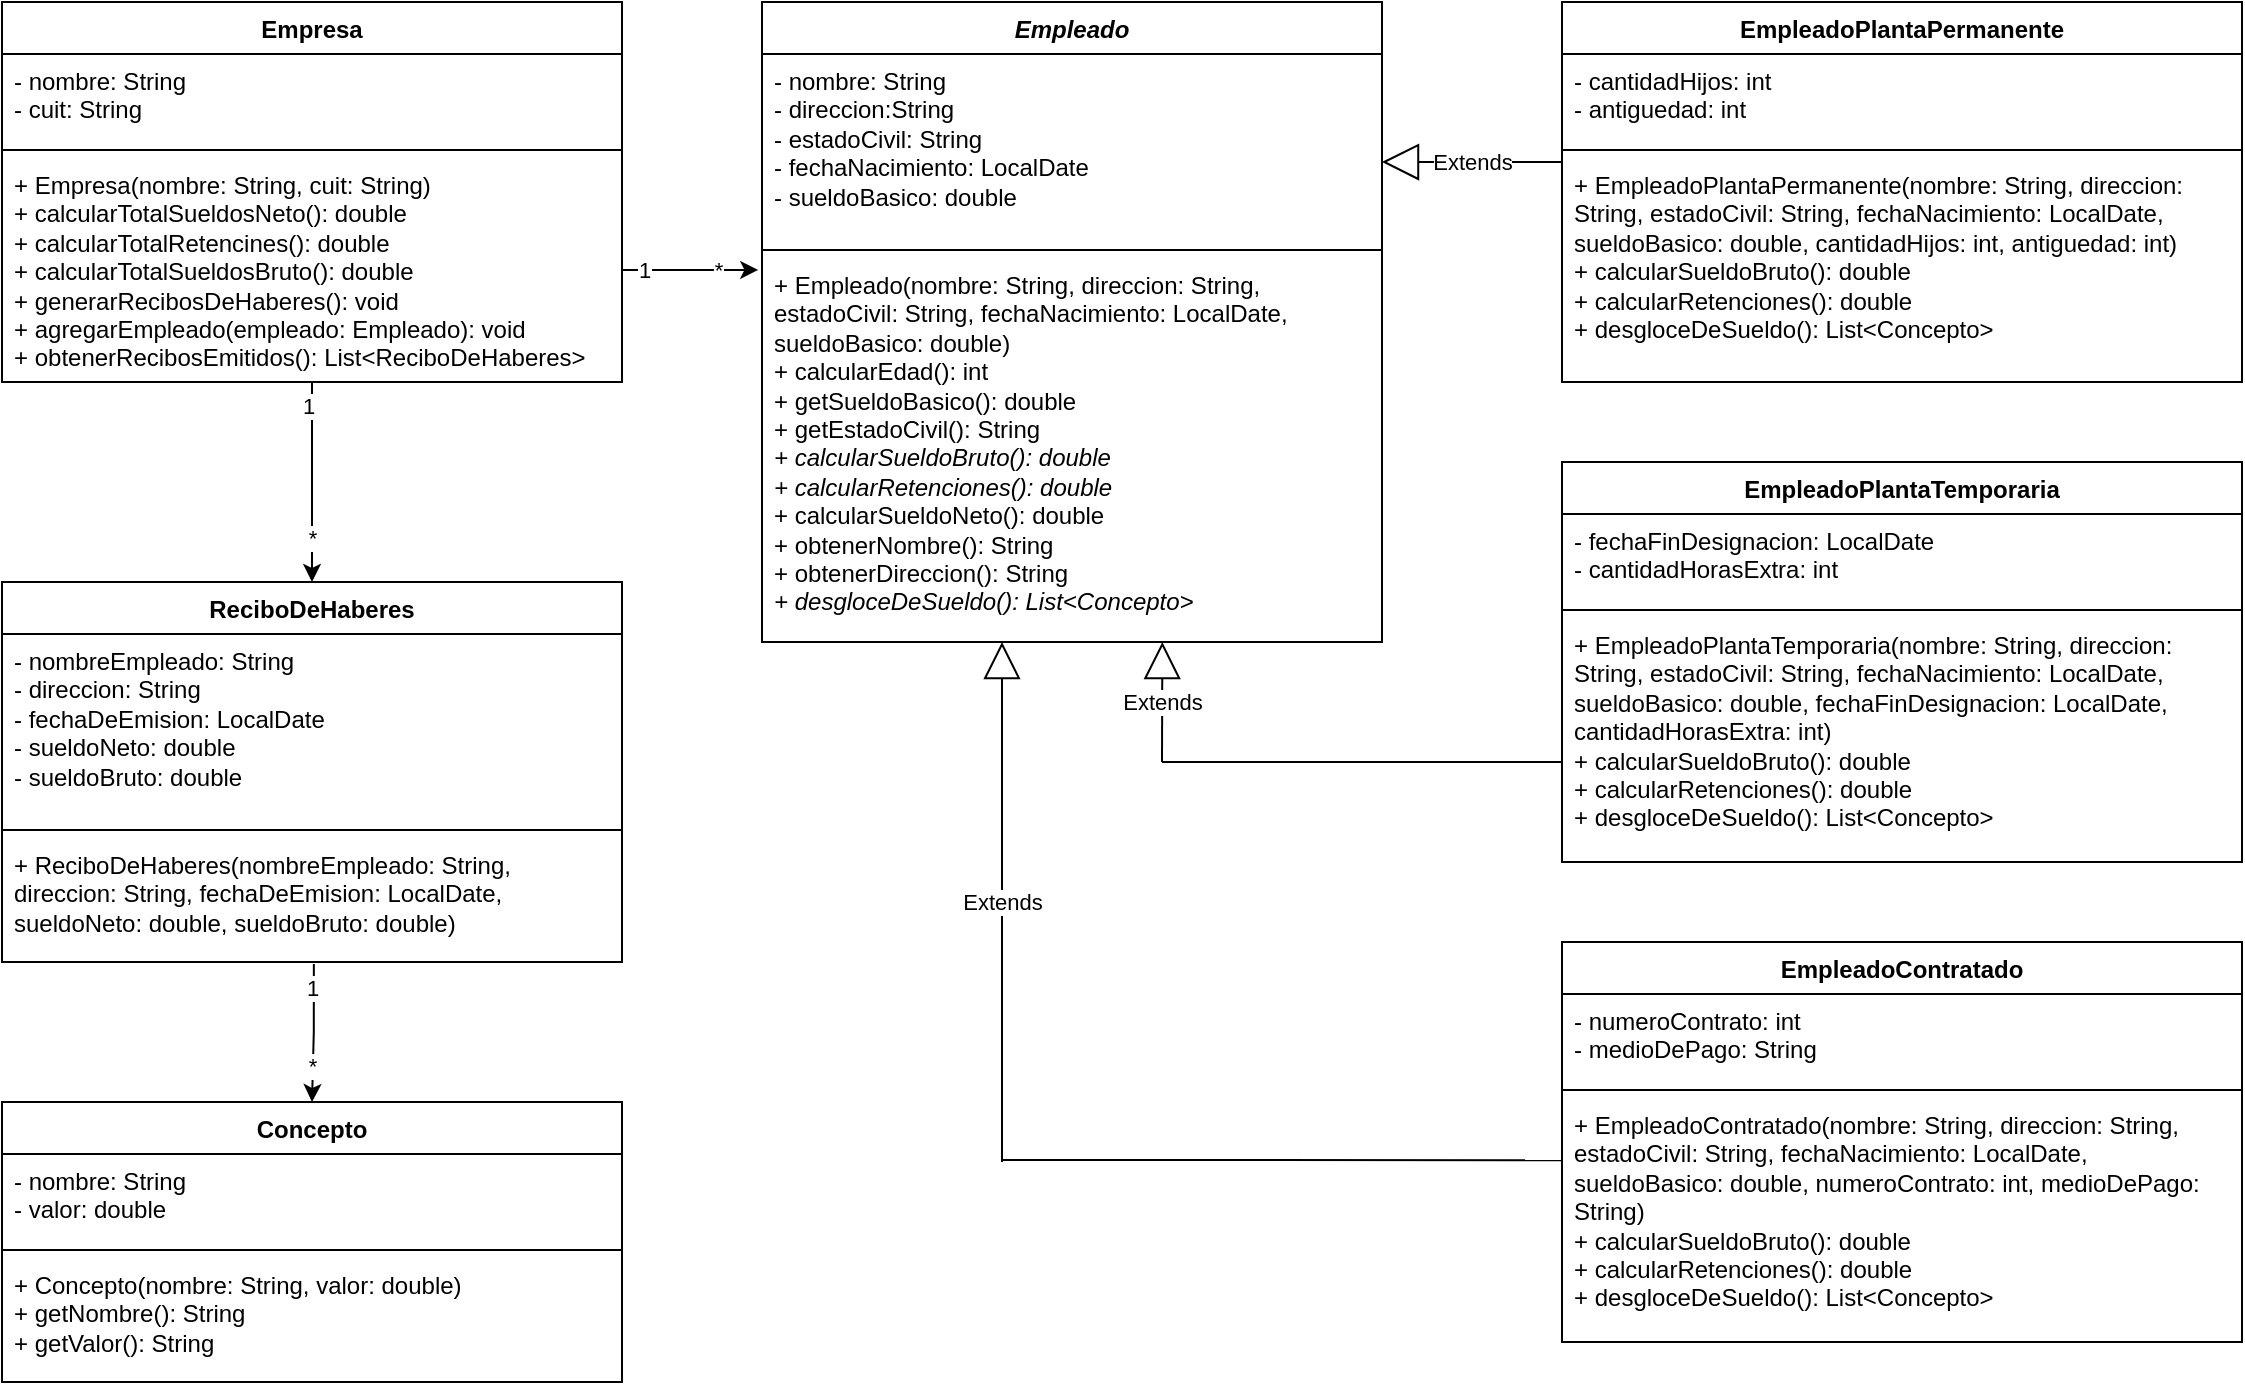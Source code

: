 <mxfile version="26.1.3">
  <diagram name="Page-1" id="c4acf3e9-155e-7222-9cf6-157b1a14988f">
    <mxGraphModel dx="2314" dy="738" grid="1" gridSize="10" guides="1" tooltips="1" connect="1" arrows="1" fold="1" page="1" pageScale="1" pageWidth="1169" pageHeight="827" background="none" math="0" shadow="0">
      <root>
        <mxCell id="0" />
        <mxCell id="1" parent="0" />
        <mxCell id="qmLZUaeu7Fw5jt_uBB8d-35" value="" style="edgeStyle=orthogonalEdgeStyle;rounded=0;orthogonalLoop=1;jettySize=auto;html=1;" edge="1" parent="1" source="qmLZUaeu7Fw5jt_uBB8d-1" target="qmLZUaeu7Fw5jt_uBB8d-26">
          <mxGeometry relative="1" as="geometry" />
        </mxCell>
        <mxCell id="qmLZUaeu7Fw5jt_uBB8d-55" value="1" style="edgeLabel;html=1;align=center;verticalAlign=middle;resizable=0;points=[];" vertex="1" connectable="0" parent="qmLZUaeu7Fw5jt_uBB8d-35">
          <mxGeometry x="-0.76" y="-2" relative="1" as="geometry">
            <mxPoint as="offset" />
          </mxGeometry>
        </mxCell>
        <mxCell id="qmLZUaeu7Fw5jt_uBB8d-56" value="*" style="edgeLabel;html=1;align=center;verticalAlign=middle;resizable=0;points=[];" vertex="1" connectable="0" parent="qmLZUaeu7Fw5jt_uBB8d-35">
          <mxGeometry x="0.554" relative="1" as="geometry">
            <mxPoint as="offset" />
          </mxGeometry>
        </mxCell>
        <mxCell id="qmLZUaeu7Fw5jt_uBB8d-1" value="Empresa" style="swimlane;fontStyle=1;align=center;verticalAlign=top;childLayout=stackLayout;horizontal=1;startSize=26;horizontalStack=0;resizeParent=1;resizeParentMax=0;resizeLast=0;collapsible=1;marginBottom=0;whiteSpace=wrap;html=1;" vertex="1" parent="1">
          <mxGeometry x="20" y="20" width="310" height="190" as="geometry">
            <mxRectangle x="20" y="20" width="90" height="30" as="alternateBounds" />
          </mxGeometry>
        </mxCell>
        <mxCell id="qmLZUaeu7Fw5jt_uBB8d-2" value="- nombre: String&lt;div&gt;- cuit: String&lt;/div&gt;" style="text;strokeColor=none;fillColor=none;align=left;verticalAlign=top;spacingLeft=4;spacingRight=4;overflow=hidden;rotatable=0;points=[[0,0.5],[1,0.5]];portConstraint=eastwest;whiteSpace=wrap;html=1;" vertex="1" parent="qmLZUaeu7Fw5jt_uBB8d-1">
          <mxGeometry y="26" width="310" height="44" as="geometry" />
        </mxCell>
        <mxCell id="qmLZUaeu7Fw5jt_uBB8d-3" value="" style="line;strokeWidth=1;fillColor=none;align=left;verticalAlign=middle;spacingTop=-1;spacingLeft=3;spacingRight=3;rotatable=0;labelPosition=right;points=[];portConstraint=eastwest;strokeColor=inherit;" vertex="1" parent="qmLZUaeu7Fw5jt_uBB8d-1">
          <mxGeometry y="70" width="310" height="8" as="geometry" />
        </mxCell>
        <mxCell id="qmLZUaeu7Fw5jt_uBB8d-4" value="&lt;div&gt;+ Empresa(nombre: String, cuit: String)&lt;/div&gt;+ calcularTotalSueldosNeto(): double&lt;div&gt;+ calcularTotalRetencines(): double&lt;/div&gt;&lt;div&gt;+ calcularTotalSueldosBruto(): double&lt;/div&gt;&lt;div&gt;+ generarRecibosDeHaberes(): void&lt;/div&gt;&lt;div&gt;+ agregarEmpleado(empleado: Empleado): void&lt;/div&gt;&lt;div&gt;+ obtenerRecibosEmitidos(): List&amp;lt;ReciboDeHaberes&amp;gt;&lt;/div&gt;" style="text;strokeColor=none;fillColor=none;align=left;verticalAlign=top;spacingLeft=4;spacingRight=4;overflow=hidden;rotatable=0;points=[[0,0.5],[1,0.5]];portConstraint=eastwest;whiteSpace=wrap;html=1;" vertex="1" parent="qmLZUaeu7Fw5jt_uBB8d-1">
          <mxGeometry y="78" width="310" height="112" as="geometry" />
        </mxCell>
        <mxCell id="qmLZUaeu7Fw5jt_uBB8d-6" value="&lt;i&gt;Empleado&lt;/i&gt;" style="swimlane;fontStyle=1;align=center;verticalAlign=top;childLayout=stackLayout;horizontal=1;startSize=26;horizontalStack=0;resizeParent=1;resizeParentMax=0;resizeLast=0;collapsible=1;marginBottom=0;whiteSpace=wrap;html=1;" vertex="1" parent="1">
          <mxGeometry x="400" y="20" width="310" height="320" as="geometry" />
        </mxCell>
        <mxCell id="qmLZUaeu7Fw5jt_uBB8d-7" value="- nombre: String&lt;div&gt;- direccion:String&lt;/div&gt;&lt;div&gt;- estadoCivil: String&lt;/div&gt;&lt;div&gt;- fechaNacimiento: LocalDate&lt;/div&gt;&lt;div&gt;- sueldoBasico: double&lt;/div&gt;" style="text;strokeColor=none;fillColor=none;align=left;verticalAlign=top;spacingLeft=4;spacingRight=4;overflow=hidden;rotatable=0;points=[[0,0.5],[1,0.5]];portConstraint=eastwest;whiteSpace=wrap;html=1;" vertex="1" parent="qmLZUaeu7Fw5jt_uBB8d-6">
          <mxGeometry y="26" width="310" height="94" as="geometry" />
        </mxCell>
        <mxCell id="qmLZUaeu7Fw5jt_uBB8d-8" value="" style="line;strokeWidth=1;fillColor=none;align=left;verticalAlign=middle;spacingTop=-1;spacingLeft=3;spacingRight=3;rotatable=0;labelPosition=right;points=[];portConstraint=eastwest;strokeColor=inherit;" vertex="1" parent="qmLZUaeu7Fw5jt_uBB8d-6">
          <mxGeometry y="120" width="310" height="8" as="geometry" />
        </mxCell>
        <mxCell id="qmLZUaeu7Fw5jt_uBB8d-9" value="&lt;div&gt;+ Empleado(nombre: String, direccion: String, estadoCivil: String, fechaNacimiento: LocalDate, sueldoBasico: double)&lt;/div&gt;&lt;div&gt;+ calcularEdad(): int&lt;/div&gt;&lt;div&gt;+ getSueldoBasico(): double&lt;/div&gt;&lt;div&gt;+ getEstadoCivil(): String&lt;/div&gt;&lt;div&gt;&lt;i&gt;+ calcularSueldoBruto(): double&lt;/i&gt;&lt;/div&gt;&lt;div&gt;&lt;i&gt;+ calcularRetenciones(): double&lt;/i&gt;&lt;/div&gt;&lt;div&gt;+ calcularSueldoNeto(): double&lt;/div&gt;&lt;div&gt;+ obtenerNombre(): String&lt;/div&gt;&lt;div&gt;+ obtenerDireccion(): String&lt;/div&gt;&lt;div&gt;&lt;i&gt;+ desgloceDeSueldo(): List&amp;lt;Concepto&amp;gt;&lt;/i&gt;&lt;/div&gt;" style="text;strokeColor=none;fillColor=none;align=left;verticalAlign=top;spacingLeft=4;spacingRight=4;overflow=hidden;rotatable=0;points=[[0,0.5],[1,0.5]];portConstraint=eastwest;whiteSpace=wrap;html=1;" vertex="1" parent="qmLZUaeu7Fw5jt_uBB8d-6">
          <mxGeometry y="128" width="310" height="192" as="geometry" />
        </mxCell>
        <mxCell id="qmLZUaeu7Fw5jt_uBB8d-10" value="EmpleadoPlantaPermanente" style="swimlane;fontStyle=1;align=center;verticalAlign=top;childLayout=stackLayout;horizontal=1;startSize=26;horizontalStack=0;resizeParent=1;resizeParentMax=0;resizeLast=0;collapsible=1;marginBottom=0;whiteSpace=wrap;html=1;" vertex="1" parent="1">
          <mxGeometry x="800" y="20" width="340" height="190" as="geometry" />
        </mxCell>
        <mxCell id="qmLZUaeu7Fw5jt_uBB8d-11" value="- cantidadHijos: int&lt;div&gt;- antiguedad: int&lt;/div&gt;" style="text;strokeColor=none;fillColor=none;align=left;verticalAlign=top;spacingLeft=4;spacingRight=4;overflow=hidden;rotatable=0;points=[[0,0.5],[1,0.5]];portConstraint=eastwest;whiteSpace=wrap;html=1;" vertex="1" parent="qmLZUaeu7Fw5jt_uBB8d-10">
          <mxGeometry y="26" width="340" height="44" as="geometry" />
        </mxCell>
        <mxCell id="qmLZUaeu7Fw5jt_uBB8d-12" value="" style="line;strokeWidth=1;fillColor=none;align=left;verticalAlign=middle;spacingTop=-1;spacingLeft=3;spacingRight=3;rotatable=0;labelPosition=right;points=[];portConstraint=eastwest;strokeColor=inherit;" vertex="1" parent="qmLZUaeu7Fw5jt_uBB8d-10">
          <mxGeometry y="70" width="340" height="8" as="geometry" />
        </mxCell>
        <mxCell id="qmLZUaeu7Fw5jt_uBB8d-13" value="&lt;div&gt;+ EmpleadoPlantaPermanente(nombre: String, direccion: String, estadoCivil: String, fechaNacimiento: LocalDate, sueldoBasico: double, cantidadHijos: int, antiguedad: int)&lt;/div&gt;&lt;div&gt;&lt;span style=&quot;background-color: transparent; color: light-dark(rgb(0, 0, 0), rgb(255, 255, 255));&quot;&gt;+ calcularSueldoBruto(): double&lt;/span&gt;&lt;/div&gt;&lt;div&gt;+ calcularRetenciones(): double&lt;/div&gt;&lt;div&gt;+ desgloceDeSueldo(): List&amp;lt;Concepto&amp;gt;&lt;/div&gt;" style="text;strokeColor=none;fillColor=none;align=left;verticalAlign=top;spacingLeft=4;spacingRight=4;overflow=hidden;rotatable=0;points=[[0,0.5],[1,0.5]];portConstraint=eastwest;whiteSpace=wrap;html=1;" vertex="1" parent="qmLZUaeu7Fw5jt_uBB8d-10">
          <mxGeometry y="78" width="340" height="112" as="geometry" />
        </mxCell>
        <mxCell id="qmLZUaeu7Fw5jt_uBB8d-14" value="EmpleadoPlantaTemporaria" style="swimlane;fontStyle=1;align=center;verticalAlign=top;childLayout=stackLayout;horizontal=1;startSize=26;horizontalStack=0;resizeParent=1;resizeParentMax=0;resizeLast=0;collapsible=1;marginBottom=0;whiteSpace=wrap;html=1;" vertex="1" parent="1">
          <mxGeometry x="800" y="250" width="340" height="200" as="geometry" />
        </mxCell>
        <mxCell id="qmLZUaeu7Fw5jt_uBB8d-15" value="- fechaFinDesignacion: LocalDate&lt;div&gt;- cantidadHorasExtra: int&lt;/div&gt;" style="text;strokeColor=none;fillColor=none;align=left;verticalAlign=top;spacingLeft=4;spacingRight=4;overflow=hidden;rotatable=0;points=[[0,0.5],[1,0.5]];portConstraint=eastwest;whiteSpace=wrap;html=1;" vertex="1" parent="qmLZUaeu7Fw5jt_uBB8d-14">
          <mxGeometry y="26" width="340" height="44" as="geometry" />
        </mxCell>
        <mxCell id="qmLZUaeu7Fw5jt_uBB8d-16" value="" style="line;strokeWidth=1;fillColor=none;align=left;verticalAlign=middle;spacingTop=-1;spacingLeft=3;spacingRight=3;rotatable=0;labelPosition=right;points=[];portConstraint=eastwest;strokeColor=inherit;" vertex="1" parent="qmLZUaeu7Fw5jt_uBB8d-14">
          <mxGeometry y="70" width="340" height="8" as="geometry" />
        </mxCell>
        <mxCell id="qmLZUaeu7Fw5jt_uBB8d-17" value="&lt;div&gt;+ EmpleadoPlantaTemporaria(nombre: String, direccion: String, estadoCivil: String, fechaNacimiento: LocalDate, sueldoBasico: double, fechaFinDesignacion: LocalDate, cantidadHorasExtra: int)&lt;/div&gt;&lt;div&gt;&lt;span style=&quot;background-color: transparent; color: light-dark(rgb(0, 0, 0), rgb(255, 255, 255));&quot;&gt;+ calcularSueldoBruto(): double&lt;/span&gt;&lt;/div&gt;&lt;div&gt;+ calcularRetenciones(): double&lt;/div&gt;&lt;div&gt;+ desgloceDeSueldo(): List&amp;lt;Concepto&amp;gt;&lt;/div&gt;" style="text;strokeColor=none;fillColor=none;align=left;verticalAlign=top;spacingLeft=4;spacingRight=4;overflow=hidden;rotatable=0;points=[[0,0.5],[1,0.5]];portConstraint=eastwest;whiteSpace=wrap;html=1;" vertex="1" parent="qmLZUaeu7Fw5jt_uBB8d-14">
          <mxGeometry y="78" width="340" height="122" as="geometry" />
        </mxCell>
        <mxCell id="qmLZUaeu7Fw5jt_uBB8d-18" value="EmpleadoContratado" style="swimlane;fontStyle=1;align=center;verticalAlign=top;childLayout=stackLayout;horizontal=1;startSize=26;horizontalStack=0;resizeParent=1;resizeParentMax=0;resizeLast=0;collapsible=1;marginBottom=0;whiteSpace=wrap;html=1;" vertex="1" parent="1">
          <mxGeometry x="800" y="490" width="340" height="200" as="geometry" />
        </mxCell>
        <mxCell id="qmLZUaeu7Fw5jt_uBB8d-19" value="- numeroContrato: int&lt;div&gt;- medioDePago: String&lt;/div&gt;" style="text;strokeColor=none;fillColor=none;align=left;verticalAlign=top;spacingLeft=4;spacingRight=4;overflow=hidden;rotatable=0;points=[[0,0.5],[1,0.5]];portConstraint=eastwest;whiteSpace=wrap;html=1;" vertex="1" parent="qmLZUaeu7Fw5jt_uBB8d-18">
          <mxGeometry y="26" width="340" height="44" as="geometry" />
        </mxCell>
        <mxCell id="qmLZUaeu7Fw5jt_uBB8d-20" value="" style="line;strokeWidth=1;fillColor=none;align=left;verticalAlign=middle;spacingTop=-1;spacingLeft=3;spacingRight=3;rotatable=0;labelPosition=right;points=[];portConstraint=eastwest;strokeColor=inherit;" vertex="1" parent="qmLZUaeu7Fw5jt_uBB8d-18">
          <mxGeometry y="70" width="340" height="8" as="geometry" />
        </mxCell>
        <mxCell id="qmLZUaeu7Fw5jt_uBB8d-21" value="&lt;div&gt;+ EmpleadoContratado(nombre: String, direccion: String, estadoCivil: String, fechaNacimiento: LocalDate, sueldoBasico: double, numeroContrato: int, medioDePago: String)&lt;/div&gt;&lt;div&gt;&lt;span style=&quot;background-color: transparent; color: light-dark(rgb(0, 0, 0), rgb(255, 255, 255));&quot;&gt;+ calcularSueldoBruto(): double&lt;/span&gt;&lt;/div&gt;&lt;div&gt;+ calcularRetenciones(): double&lt;/div&gt;&lt;div&gt;+ desgloceDeSueldo(): List&amp;lt;Concepto&amp;gt;&lt;/div&gt;" style="text;strokeColor=none;fillColor=none;align=left;verticalAlign=top;spacingLeft=4;spacingRight=4;overflow=hidden;rotatable=0;points=[[0,0.5],[1,0.5]];portConstraint=eastwest;whiteSpace=wrap;html=1;" vertex="1" parent="qmLZUaeu7Fw5jt_uBB8d-18">
          <mxGeometry y="78" width="340" height="122" as="geometry" />
        </mxCell>
        <mxCell id="qmLZUaeu7Fw5jt_uBB8d-22" value="Concepto" style="swimlane;fontStyle=1;align=center;verticalAlign=top;childLayout=stackLayout;horizontal=1;startSize=26;horizontalStack=0;resizeParent=1;resizeParentMax=0;resizeLast=0;collapsible=1;marginBottom=0;whiteSpace=wrap;html=1;" vertex="1" parent="1">
          <mxGeometry x="20" y="570" width="310" height="140" as="geometry" />
        </mxCell>
        <mxCell id="qmLZUaeu7Fw5jt_uBB8d-23" value="- nombre: String&lt;div&gt;- valor: double&lt;/div&gt;" style="text;strokeColor=none;fillColor=none;align=left;verticalAlign=top;spacingLeft=4;spacingRight=4;overflow=hidden;rotatable=0;points=[[0,0.5],[1,0.5]];portConstraint=eastwest;whiteSpace=wrap;html=1;" vertex="1" parent="qmLZUaeu7Fw5jt_uBB8d-22">
          <mxGeometry y="26" width="310" height="44" as="geometry" />
        </mxCell>
        <mxCell id="qmLZUaeu7Fw5jt_uBB8d-24" value="" style="line;strokeWidth=1;fillColor=none;align=left;verticalAlign=middle;spacingTop=-1;spacingLeft=3;spacingRight=3;rotatable=0;labelPosition=right;points=[];portConstraint=eastwest;strokeColor=inherit;" vertex="1" parent="qmLZUaeu7Fw5jt_uBB8d-22">
          <mxGeometry y="70" width="310" height="8" as="geometry" />
        </mxCell>
        <mxCell id="qmLZUaeu7Fw5jt_uBB8d-25" value="&lt;div&gt;+ Concepto(nombre: String, valor: double)&lt;/div&gt;+ getNombre(): String&lt;br&gt;&lt;div&gt;+ getValor(): String&lt;/div&gt;" style="text;strokeColor=none;fillColor=none;align=left;verticalAlign=top;spacingLeft=4;spacingRight=4;overflow=hidden;rotatable=0;points=[[0,0.5],[1,0.5]];portConstraint=eastwest;whiteSpace=wrap;html=1;" vertex="1" parent="qmLZUaeu7Fw5jt_uBB8d-22">
          <mxGeometry y="78" width="310" height="62" as="geometry" />
        </mxCell>
        <mxCell id="qmLZUaeu7Fw5jt_uBB8d-26" value="ReciboDeHaberes" style="swimlane;fontStyle=1;align=center;verticalAlign=top;childLayout=stackLayout;horizontal=1;startSize=26;horizontalStack=0;resizeParent=1;resizeParentMax=0;resizeLast=0;collapsible=1;marginBottom=0;whiteSpace=wrap;html=1;" vertex="1" parent="1">
          <mxGeometry x="20" y="310" width="310" height="190" as="geometry" />
        </mxCell>
        <mxCell id="qmLZUaeu7Fw5jt_uBB8d-27" value="- nombreEmpleado: String&lt;div&gt;- direccion: String&lt;/div&gt;&lt;div&gt;- fechaDeEmision: LocalDate&lt;/div&gt;&lt;div&gt;- sueldoNeto: double&lt;/div&gt;&lt;div&gt;- sueldoBruto: double&lt;/div&gt;" style="text;strokeColor=none;fillColor=none;align=left;verticalAlign=top;spacingLeft=4;spacingRight=4;overflow=hidden;rotatable=0;points=[[0,0.5],[1,0.5]];portConstraint=eastwest;whiteSpace=wrap;html=1;" vertex="1" parent="qmLZUaeu7Fw5jt_uBB8d-26">
          <mxGeometry y="26" width="310" height="94" as="geometry" />
        </mxCell>
        <mxCell id="qmLZUaeu7Fw5jt_uBB8d-28" value="" style="line;strokeWidth=1;fillColor=none;align=left;verticalAlign=middle;spacingTop=-1;spacingLeft=3;spacingRight=3;rotatable=0;labelPosition=right;points=[];portConstraint=eastwest;strokeColor=inherit;" vertex="1" parent="qmLZUaeu7Fw5jt_uBB8d-26">
          <mxGeometry y="120" width="310" height="8" as="geometry" />
        </mxCell>
        <mxCell id="qmLZUaeu7Fw5jt_uBB8d-29" value="&lt;div&gt;+ ReciboDeHaberes(nombreEmpleado: String, direccion: String, fechaDeEmision: LocalDate, sueldoNeto: double, sueldoBruto: double)&lt;/div&gt;" style="text;strokeColor=none;fillColor=none;align=left;verticalAlign=top;spacingLeft=4;spacingRight=4;overflow=hidden;rotatable=0;points=[[0,0.5],[1,0.5]];portConstraint=eastwest;whiteSpace=wrap;html=1;" vertex="1" parent="qmLZUaeu7Fw5jt_uBB8d-26">
          <mxGeometry y="128" width="310" height="62" as="geometry" />
        </mxCell>
        <mxCell id="qmLZUaeu7Fw5jt_uBB8d-36" style="edgeStyle=orthogonalEdgeStyle;rounded=0;orthogonalLoop=1;jettySize=auto;html=1;entryX=0.5;entryY=0;entryDx=0;entryDy=0;exitX=0.503;exitY=1.016;exitDx=0;exitDy=0;exitPerimeter=0;" edge="1" parent="1" source="qmLZUaeu7Fw5jt_uBB8d-29" target="qmLZUaeu7Fw5jt_uBB8d-22">
          <mxGeometry relative="1" as="geometry" />
        </mxCell>
        <mxCell id="qmLZUaeu7Fw5jt_uBB8d-57" value="1" style="edgeLabel;html=1;align=center;verticalAlign=middle;resizable=0;points=[];" vertex="1" connectable="0" parent="qmLZUaeu7Fw5jt_uBB8d-36">
          <mxGeometry x="-0.677" y="-1" relative="1" as="geometry">
            <mxPoint as="offset" />
          </mxGeometry>
        </mxCell>
        <mxCell id="qmLZUaeu7Fw5jt_uBB8d-58" value="*" style="edgeLabel;html=1;align=center;verticalAlign=middle;resizable=0;points=[];" vertex="1" connectable="0" parent="qmLZUaeu7Fw5jt_uBB8d-36">
          <mxGeometry x="0.493" relative="1" as="geometry">
            <mxPoint as="offset" />
          </mxGeometry>
        </mxCell>
        <mxCell id="qmLZUaeu7Fw5jt_uBB8d-38" value="" style="edgeStyle=orthogonalEdgeStyle;rounded=0;orthogonalLoop=1;jettySize=auto;html=1;entryX=-0.006;entryY=0.031;entryDx=0;entryDy=0;entryPerimeter=0;" edge="1" parent="1" source="qmLZUaeu7Fw5jt_uBB8d-4" target="qmLZUaeu7Fw5jt_uBB8d-9">
          <mxGeometry relative="1" as="geometry" />
        </mxCell>
        <mxCell id="qmLZUaeu7Fw5jt_uBB8d-60" value="1" style="edgeLabel;html=1;align=center;verticalAlign=middle;resizable=0;points=[];" vertex="1" connectable="0" parent="qmLZUaeu7Fw5jt_uBB8d-38">
          <mxGeometry x="-0.687" relative="1" as="geometry">
            <mxPoint as="offset" />
          </mxGeometry>
        </mxCell>
        <mxCell id="qmLZUaeu7Fw5jt_uBB8d-62" value="*" style="edgeLabel;html=1;align=center;verticalAlign=middle;resizable=0;points=[];" vertex="1" connectable="0" parent="qmLZUaeu7Fw5jt_uBB8d-38">
          <mxGeometry x="0.409" relative="1" as="geometry">
            <mxPoint as="offset" />
          </mxGeometry>
        </mxCell>
        <mxCell id="qmLZUaeu7Fw5jt_uBB8d-45" value="Extends" style="endArrow=block;endSize=16;endFill=0;html=1;rounded=0;entryX=-0.002;entryY=-0.024;entryDx=0;entryDy=0;entryPerimeter=0;exitX=0;exitY=0.018;exitDx=0;exitDy=0;exitPerimeter=0;" edge="1" parent="1" source="qmLZUaeu7Fw5jt_uBB8d-13">
          <mxGeometry width="160" relative="1" as="geometry">
            <mxPoint x="779.32" y="100.31" as="sourcePoint" />
            <mxPoint x="710" y="100" as="targetPoint" />
          </mxGeometry>
        </mxCell>
        <mxCell id="qmLZUaeu7Fw5jt_uBB8d-48" value="Extends" style="endArrow=block;endSize=16;endFill=0;html=1;rounded=0;entryX=1;entryY=0.5;entryDx=0;entryDy=0;" edge="1" parent="1">
          <mxGeometry width="160" relative="1" as="geometry">
            <mxPoint x="520" y="600" as="sourcePoint" />
            <mxPoint x="520" y="340" as="targetPoint" />
          </mxGeometry>
        </mxCell>
        <mxCell id="qmLZUaeu7Fw5jt_uBB8d-52" value="" style="endArrow=none;html=1;rounded=0;entryX=-0.001;entryY=0.255;entryDx=0;entryDy=0;entryPerimeter=0;" edge="1" parent="1" target="qmLZUaeu7Fw5jt_uBB8d-21">
          <mxGeometry width="50" height="50" relative="1" as="geometry">
            <mxPoint x="520" y="599" as="sourcePoint" />
            <mxPoint x="820" y="540" as="targetPoint" />
          </mxGeometry>
        </mxCell>
        <mxCell id="qmLZUaeu7Fw5jt_uBB8d-53" value="" style="endArrow=none;html=1;rounded=0;entryX=-0.001;entryY=0.255;entryDx=0;entryDy=0;entryPerimeter=0;" edge="1" parent="1">
          <mxGeometry width="50" height="50" relative="1" as="geometry">
            <mxPoint x="600" y="400" as="sourcePoint" />
            <mxPoint x="800" y="400" as="targetPoint" />
          </mxGeometry>
        </mxCell>
        <mxCell id="qmLZUaeu7Fw5jt_uBB8d-47" value="Extends" style="endArrow=block;endSize=16;endFill=0;html=1;rounded=0;entryX=1;entryY=0.5;entryDx=0;entryDy=0;" edge="1" parent="1">
          <mxGeometry width="160" relative="1" as="geometry">
            <mxPoint x="600" y="400" as="sourcePoint" />
            <mxPoint x="600.17" y="340" as="targetPoint" />
          </mxGeometry>
        </mxCell>
      </root>
    </mxGraphModel>
  </diagram>
</mxfile>
